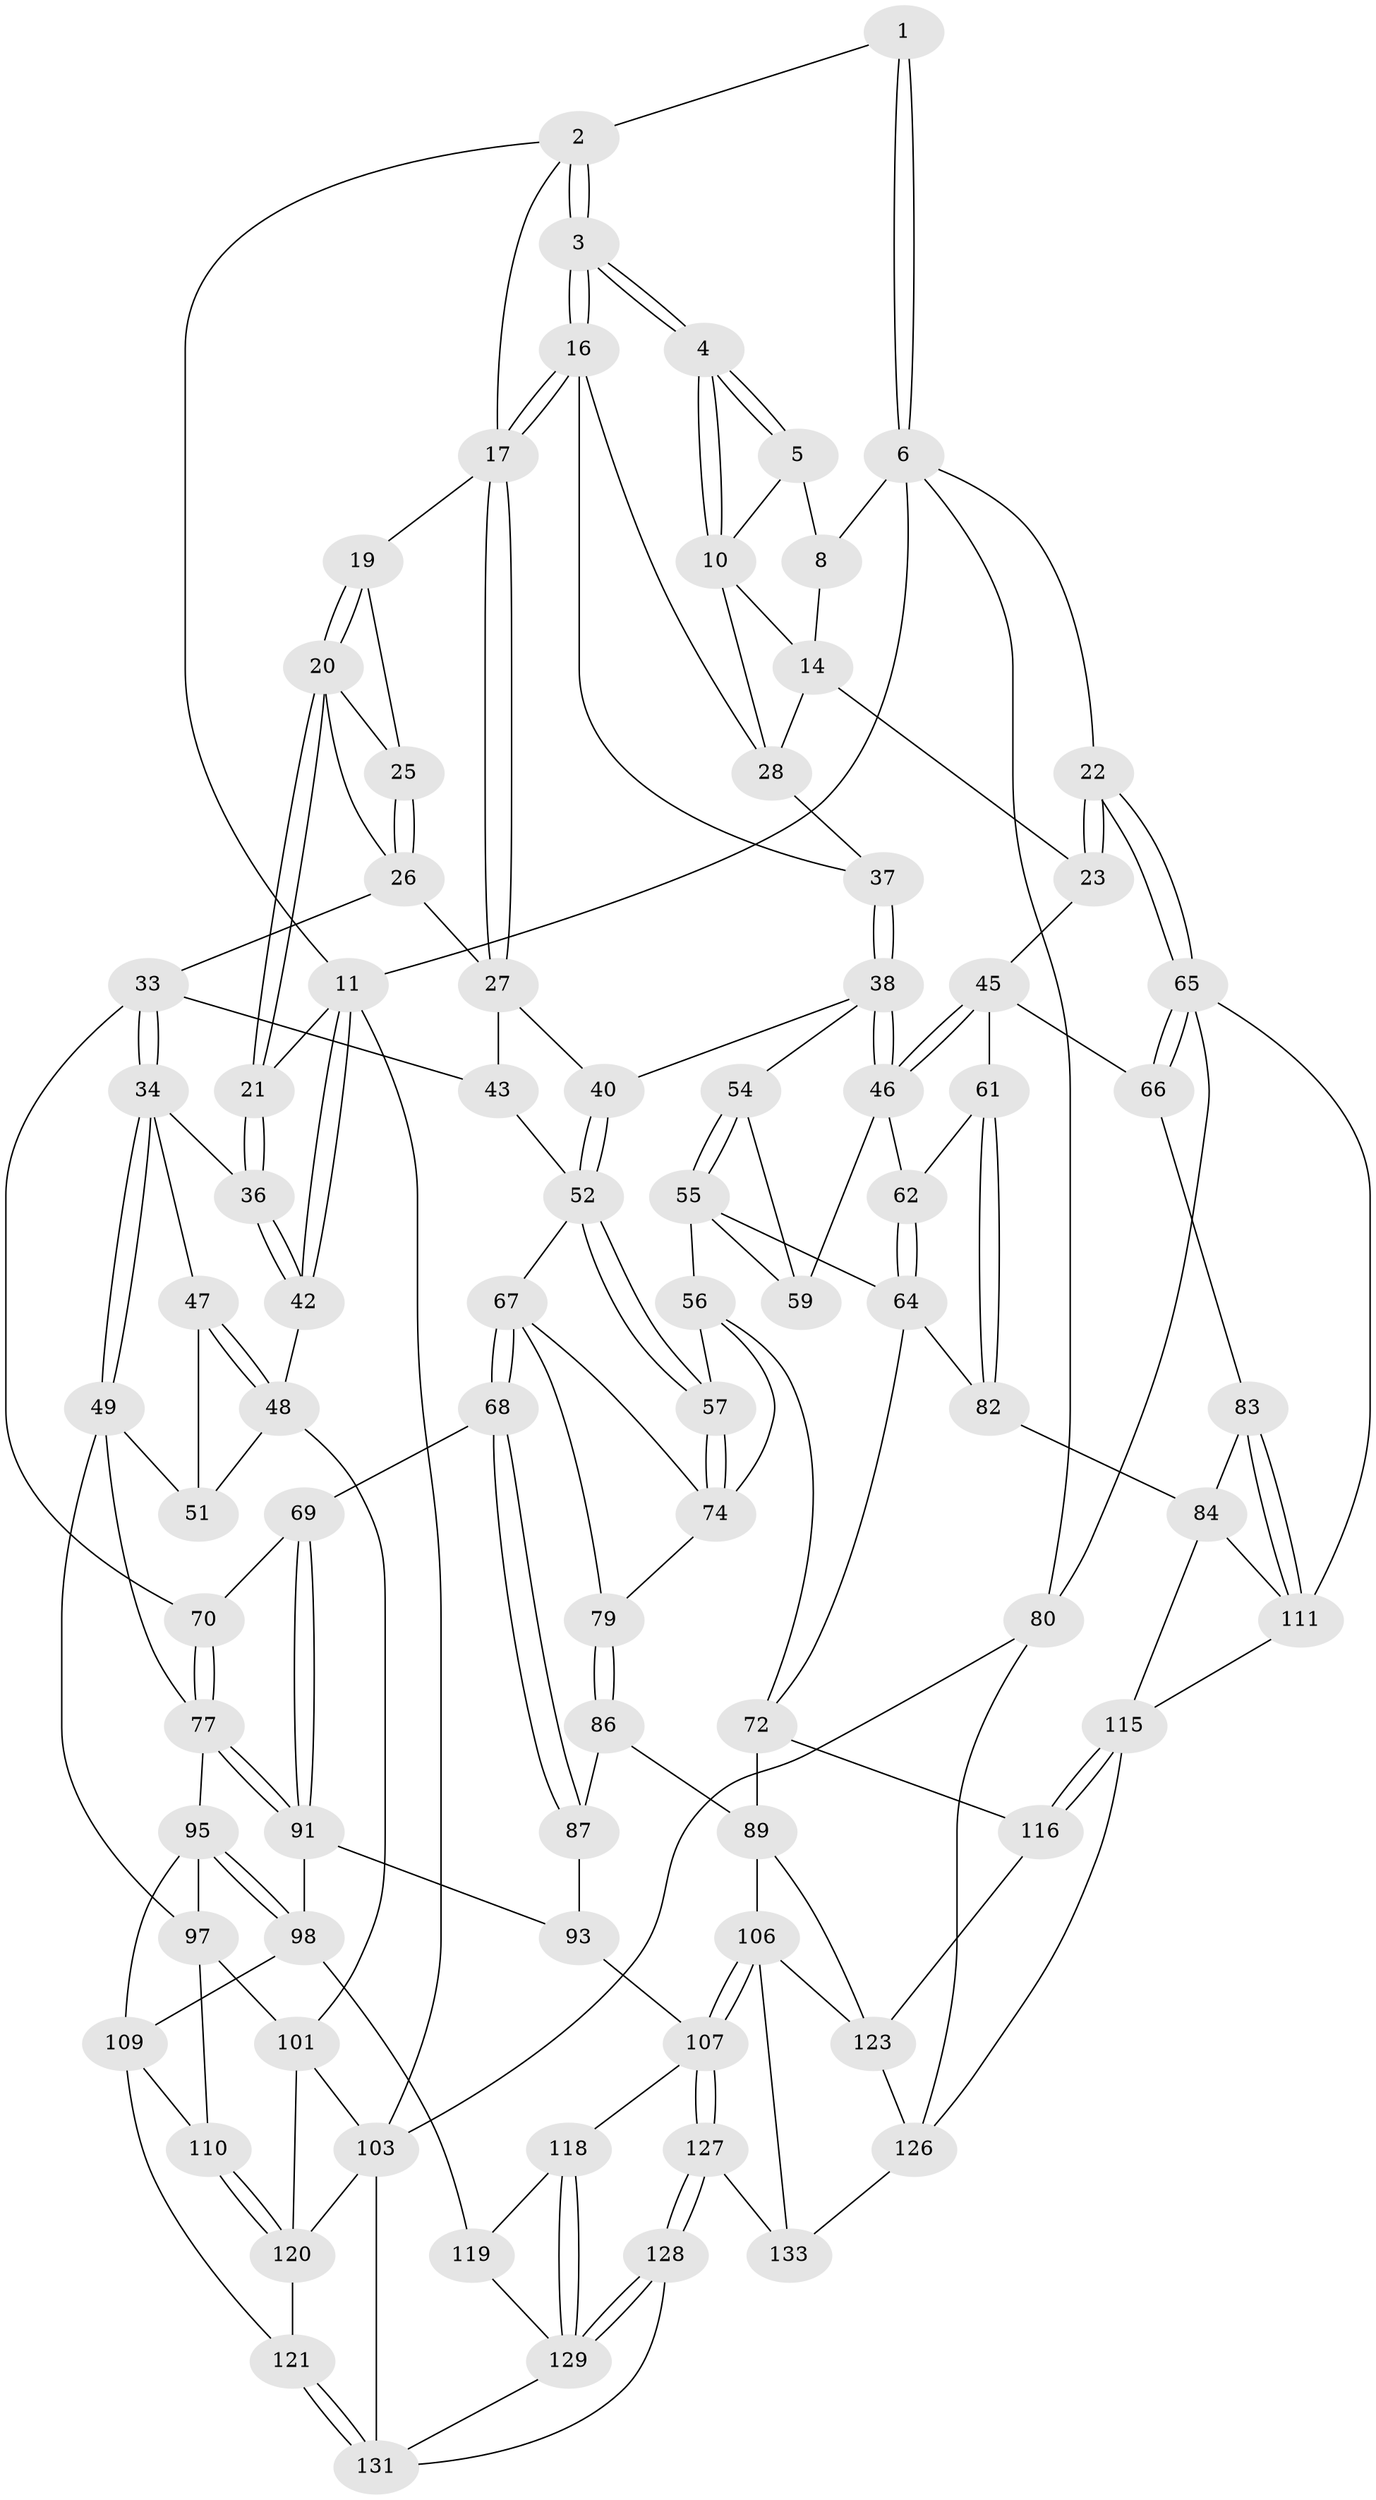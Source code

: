 // Generated by graph-tools (version 1.1) at 2025/24/03/03/25 07:24:36]
// undirected, 86 vertices, 198 edges
graph export_dot {
graph [start="1"]
  node [color=gray90,style=filled];
  1 [pos="+0.7756303179260728+0"];
  2 [pos="+0.500830349923968+0",super="+13"];
  3 [pos="+0.5998169046757053+0.131905566017441"];
  4 [pos="+0.6308357304597915+0.1262844860360602"];
  5 [pos="+0.7680416726542987+0",super="+9"];
  6 [pos="+1+0",super="+7"];
  8 [pos="+0.8181923991723637+0.08925380887770336"];
  10 [pos="+0.6871675967019726+0.12524737437407543",super="+15"];
  11 [pos="+0+0",super="+12"];
  14 [pos="+0.8044639144517418+0.10405128002737687",super="+24"];
  16 [pos="+0.5506129749172467+0.22082328991917763",super="+29"];
  17 [pos="+0.5385947177383019+0.22873998842084448",super="+18"];
  19 [pos="+0.362380407331164+0.1303058838720002"];
  20 [pos="+0.2643843380379109+0.23843116896564667",super="+31"];
  21 [pos="+0.1625749794112111+0.22397577143192401"];
  22 [pos="+1+0.2197339958295883"];
  23 [pos="+0.8786646829189085+0.3324826365547742"];
  25 [pos="+0.40613612236733776+0.1799610274870596"];
  26 [pos="+0.5023346528599738+0.24691721454709709",super="+32"];
  27 [pos="+0.5204913071772824+0.24644661256425937",super="+41"];
  28 [pos="+0.7987192039435563+0.28941189252828464",super="+30"];
  33 [pos="+0.3237645616124658+0.45267630526565156",super="+44"];
  34 [pos="+0.2847609671346068+0.4597568059236244",super="+35"];
  36 [pos="+0.1537788914869727+0.2334379444129743"];
  37 [pos="+0.6643217116980056+0.36903916807245235"];
  38 [pos="+0.645982863044542+0.40244685428345084",super="+39"];
  40 [pos="+0.5815322654663633+0.40040160914252015"];
  42 [pos="+0+0.20100163028512877"];
  43 [pos="+0.4275659882037494+0.46571344010555005"];
  45 [pos="+0.8421494926470808+0.40179951520423335",super="+60"];
  46 [pos="+0.7931392526310647+0.42753619930513787",super="+58"];
  47 [pos="+0.10983173155420478+0.38046718756343645"];
  48 [pos="+0+0.43368623097804404",super="+99"];
  49 [pos="+0.20402918937070486+0.5648139228335717",super="+50"];
  51 [pos="+0.09300766398334781+0.5695603425600007"];
  52 [pos="+0.5103338259048941+0.5174674907540575",super="+53"];
  54 [pos="+0.6143765320852204+0.4396472704188812"];
  55 [pos="+0.609776370349393+0.5090138344278673",super="+63"];
  56 [pos="+0.5947562492916041+0.5220297024949817",super="+73"];
  57 [pos="+0.5134142600723091+0.5210279910729513"];
  59 [pos="+0.7103807057315575+0.4931064458242705"];
  61 [pos="+0.8478996005404977+0.5730410781789389"];
  62 [pos="+0.7606389813930364+0.5519195697616279"];
  64 [pos="+0.6970318733181026+0.6186369734901686",super="+71"];
  65 [pos="+1+0.5838649435770769",super="+81"];
  66 [pos="+1+0.6148456642069887"];
  67 [pos="+0.4405143437211276+0.6005586669893656",super="+75"];
  68 [pos="+0.42927795771401905+0.6109936874052593"];
  69 [pos="+0.38822582356934154+0.6083480270000103"];
  70 [pos="+0.3851818717292528+0.6038490860386054"];
  72 [pos="+0.6762877844525959+0.6750667610113291",super="+88"];
  74 [pos="+0.5162331676582103+0.5635112842400697",super="+76"];
  77 [pos="+0.24456665842194855+0.607047843339726",super="+78"];
  79 [pos="+0.5144546963650937+0.6470942083202419"];
  80 [pos="+1+1"];
  82 [pos="+0.7901368774645052+0.6800175412820518"];
  83 [pos="+0.9229963605084368+0.6993580078997607"];
  84 [pos="+0.8334676816253217+0.691735294761447",super="+85"];
  86 [pos="+0.5077197235445388+0.6628414839212299",super="+90"];
  87 [pos="+0.449555722848848+0.6390227403904509",super="+92"];
  89 [pos="+0.5714676654939067+0.7625227373995369",super="+105"];
  91 [pos="+0.35019353281940035+0.6892413061304754",super="+94"];
  93 [pos="+0.3795121946576703+0.7620082728804035"];
  95 [pos="+0.22598590090895426+0.7143908217483033",super="+96"];
  97 [pos="+0.10065637553218218+0.6986390633975197",super="+100"];
  98 [pos="+0.24873563244666153+0.7414194262372531",super="+113"];
  101 [pos="+0+0.7397097692010939",super="+102"];
  103 [pos="+0+1",super="+104"];
  106 [pos="+0.5267380793268436+0.8266771341780117",super="+125"];
  107 [pos="+0.4820015305407945+0.8516658537560615",super="+108"];
  109 [pos="+0.15806938251823144+0.8026353499913181",super="+114"];
  110 [pos="+0.07456072642923503+0.7826999712614046"];
  111 [pos="+0.9554598714810784+0.9173551513004783",super="+112"];
  115 [pos="+0.8090002601240738+0.8651261853621371",super="+117"];
  116 [pos="+0.7426337634905034+0.8551892615004537"];
  118 [pos="+0.39861132349941614+0.8289503275575401"];
  119 [pos="+0.21592084767197814+0.8698570422221216"];
  120 [pos="+0.052290817448810936+0.8048838068116023",super="+122"];
  121 [pos="+0.07711246769749891+0.8822192235994025"];
  123 [pos="+0.7206436742212267+0.8639198634750815",super="+124"];
  126 [pos="+0.7142928603966268+1",super="+134"];
  127 [pos="+0.49115368438063034+1"];
  128 [pos="+0.32956668860950866+1"];
  129 [pos="+0.2842321999974394+1",super="+130"];
  131 [pos="+0.11393236293950632+0.98227669317361",super="+132"];
  133 [pos="+0.5689436457341565+1"];
  1 -- 2;
  1 -- 6;
  1 -- 6;
  2 -- 3;
  2 -- 3;
  2 -- 11;
  2 -- 17;
  3 -- 4;
  3 -- 4;
  3 -- 16;
  3 -- 16;
  4 -- 5;
  4 -- 5;
  4 -- 10;
  4 -- 10;
  5 -- 8;
  5 -- 10;
  6 -- 11;
  6 -- 80;
  6 -- 8;
  6 -- 22;
  8 -- 14;
  10 -- 28;
  10 -- 14;
  11 -- 42;
  11 -- 42;
  11 -- 21;
  11 -- 103;
  14 -- 23;
  14 -- 28;
  16 -- 17;
  16 -- 17;
  16 -- 28;
  16 -- 37;
  17 -- 27;
  17 -- 27;
  17 -- 19;
  19 -- 20;
  19 -- 20;
  19 -- 25;
  20 -- 21;
  20 -- 21;
  20 -- 25;
  20 -- 26;
  21 -- 36;
  21 -- 36;
  22 -- 23;
  22 -- 23;
  22 -- 65;
  22 -- 65;
  23 -- 45;
  25 -- 26;
  25 -- 26;
  26 -- 27;
  26 -- 33;
  27 -- 40;
  27 -- 43;
  28 -- 37;
  33 -- 34;
  33 -- 34;
  33 -- 43;
  33 -- 70;
  34 -- 49;
  34 -- 49;
  34 -- 36;
  34 -- 47;
  36 -- 42;
  36 -- 42;
  37 -- 38;
  37 -- 38;
  38 -- 46;
  38 -- 46;
  38 -- 40;
  38 -- 54;
  40 -- 52;
  40 -- 52;
  42 -- 48;
  43 -- 52;
  45 -- 46;
  45 -- 46;
  45 -- 66;
  45 -- 61;
  46 -- 62;
  46 -- 59;
  47 -- 48;
  47 -- 48;
  47 -- 51;
  48 -- 51;
  48 -- 101;
  49 -- 51;
  49 -- 97;
  49 -- 77;
  52 -- 57;
  52 -- 57;
  52 -- 67;
  54 -- 55;
  54 -- 55;
  54 -- 59;
  55 -- 56;
  55 -- 64;
  55 -- 59;
  56 -- 57;
  56 -- 74;
  56 -- 72;
  57 -- 74;
  57 -- 74;
  61 -- 62;
  61 -- 82;
  61 -- 82;
  62 -- 64;
  62 -- 64;
  64 -- 82;
  64 -- 72;
  65 -- 66;
  65 -- 66;
  65 -- 80;
  65 -- 111;
  66 -- 83;
  67 -- 68;
  67 -- 68;
  67 -- 74;
  67 -- 79;
  68 -- 69;
  68 -- 87;
  68 -- 87;
  69 -- 70;
  69 -- 91;
  69 -- 91;
  70 -- 77;
  70 -- 77;
  72 -- 89;
  72 -- 116;
  74 -- 79;
  77 -- 91;
  77 -- 91;
  77 -- 95;
  79 -- 86;
  79 -- 86;
  80 -- 126;
  80 -- 103;
  82 -- 84;
  83 -- 84;
  83 -- 111;
  83 -- 111;
  84 -- 115;
  84 -- 111;
  86 -- 87 [weight=2];
  86 -- 89;
  87 -- 93;
  89 -- 106;
  89 -- 123;
  91 -- 98;
  91 -- 93;
  93 -- 107;
  95 -- 98;
  95 -- 98;
  95 -- 97;
  95 -- 109;
  97 -- 101;
  97 -- 110;
  98 -- 109;
  98 -- 119;
  101 -- 120;
  101 -- 103;
  103 -- 120;
  103 -- 131;
  106 -- 107;
  106 -- 107;
  106 -- 133;
  106 -- 123;
  107 -- 127;
  107 -- 127;
  107 -- 118;
  109 -- 110;
  109 -- 121;
  110 -- 120;
  110 -- 120;
  111 -- 115;
  115 -- 116;
  115 -- 116;
  115 -- 126;
  116 -- 123;
  118 -- 119;
  118 -- 129;
  118 -- 129;
  119 -- 129;
  120 -- 121;
  121 -- 131;
  121 -- 131;
  123 -- 126;
  126 -- 133;
  127 -- 128;
  127 -- 128;
  127 -- 133;
  128 -- 129;
  128 -- 129;
  128 -- 131;
  129 -- 131;
}
